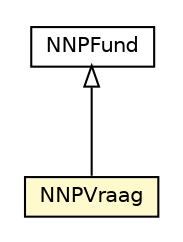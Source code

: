 #!/usr/local/bin/dot
#
# Class diagram 
# Generated by UMLGraph version R5_6-24-gf6e263 (http://www.umlgraph.org/)
#

digraph G {
	edge [fontname="Helvetica",fontsize=10,labelfontname="Helvetica",labelfontsize=10];
	node [fontname="Helvetica",fontsize=10,shape=plaintext];
	nodesep=0.25;
	ranksep=0.5;
	// nl.egem.stuf.sector.bg._0204.NNPVraag
	c128774 [label=<<table title="nl.egem.stuf.sector.bg._0204.NNPVraag" border="0" cellborder="1" cellspacing="0" cellpadding="2" port="p" bgcolor="lemonChiffon" href="./NNPVraag.html">
		<tr><td><table border="0" cellspacing="0" cellpadding="1">
<tr><td align="center" balign="center"> NNPVraag </td></tr>
		</table></td></tr>
		</table>>, URL="./NNPVraag.html", fontname="Helvetica", fontcolor="black", fontsize=10.0];
	// nl.egem.stuf.sector.bg._0204.NNPFund
	c128882 [label=<<table title="nl.egem.stuf.sector.bg._0204.NNPFund" border="0" cellborder="1" cellspacing="0" cellpadding="2" port="p" href="./NNPFund.html">
		<tr><td><table border="0" cellspacing="0" cellpadding="1">
<tr><td align="center" balign="center"> NNPFund </td></tr>
		</table></td></tr>
		</table>>, URL="./NNPFund.html", fontname="Helvetica", fontcolor="black", fontsize=10.0];
	//nl.egem.stuf.sector.bg._0204.NNPVraag extends nl.egem.stuf.sector.bg._0204.NNPFund
	c128882:p -> c128774:p [dir=back,arrowtail=empty];
}

